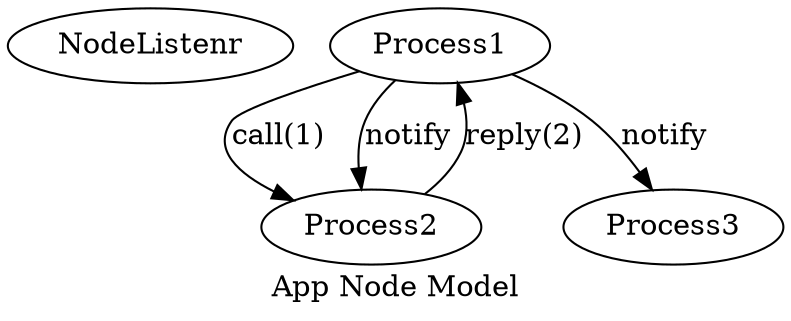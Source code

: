 digraph G {
	graph [label="App Node Model"];
	//node [colorscheme=rdbu11 fontsize=12];
	//edge [colorscheme=rdbu11 fontsize=12];

	NodeListenr

	//Process1 -- Process2 -- Process3 -- Process1


	subgraph Process1 {
		graph [label = "Process1\n(goroutine)"]

	}

	Process1 -> Process2 [label="call(1)"]

	Process2 -> Process1 [label="reply(2)"]

	Process1 -> Process2 [label="notify"]

	Process1 -> Process3 [label="notify"]

	subgraph Process2 {
		graph [label = "Process2\n(goroutine)"]


	}

	subgraph Process3 {
		graph [label = "Process3\n(goroutine)"]
	}


}
